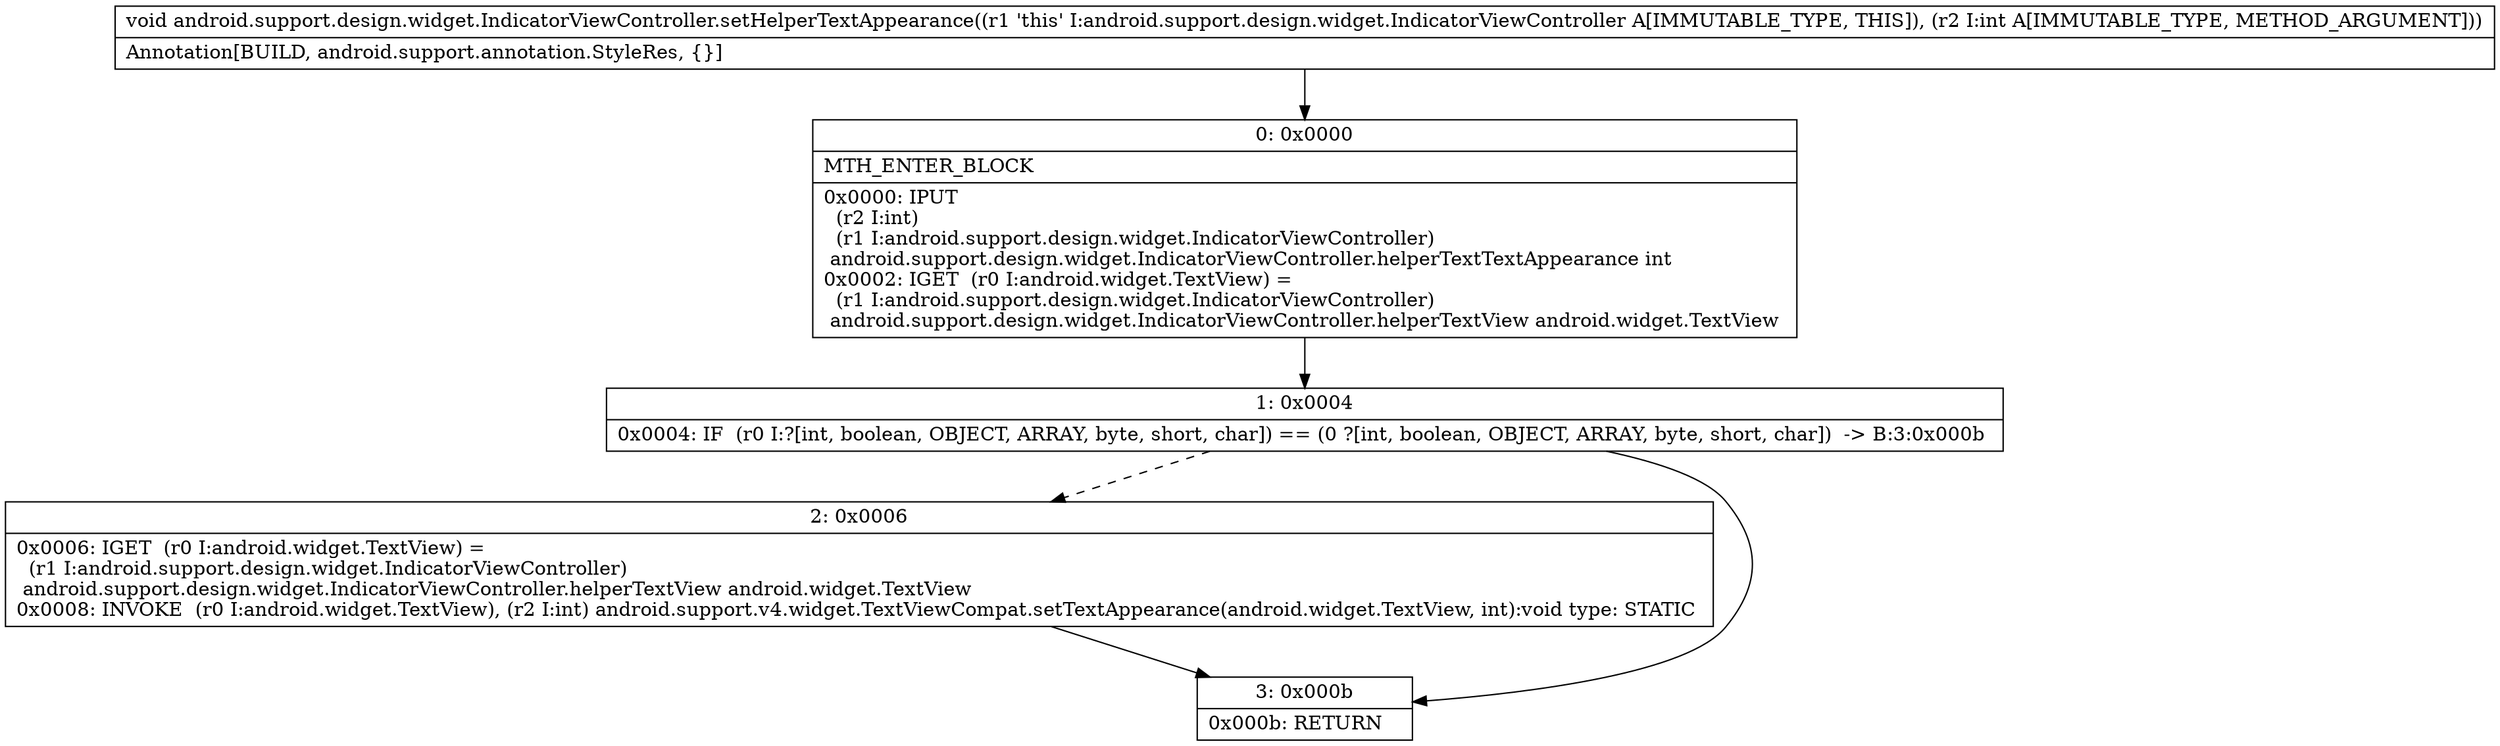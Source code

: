 digraph "CFG forandroid.support.design.widget.IndicatorViewController.setHelperTextAppearance(I)V" {
Node_0 [shape=record,label="{0\:\ 0x0000|MTH_ENTER_BLOCK\l|0x0000: IPUT  \l  (r2 I:int)\l  (r1 I:android.support.design.widget.IndicatorViewController)\l android.support.design.widget.IndicatorViewController.helperTextTextAppearance int \l0x0002: IGET  (r0 I:android.widget.TextView) = \l  (r1 I:android.support.design.widget.IndicatorViewController)\l android.support.design.widget.IndicatorViewController.helperTextView android.widget.TextView \l}"];
Node_1 [shape=record,label="{1\:\ 0x0004|0x0004: IF  (r0 I:?[int, boolean, OBJECT, ARRAY, byte, short, char]) == (0 ?[int, boolean, OBJECT, ARRAY, byte, short, char])  \-\> B:3:0x000b \l}"];
Node_2 [shape=record,label="{2\:\ 0x0006|0x0006: IGET  (r0 I:android.widget.TextView) = \l  (r1 I:android.support.design.widget.IndicatorViewController)\l android.support.design.widget.IndicatorViewController.helperTextView android.widget.TextView \l0x0008: INVOKE  (r0 I:android.widget.TextView), (r2 I:int) android.support.v4.widget.TextViewCompat.setTextAppearance(android.widget.TextView, int):void type: STATIC \l}"];
Node_3 [shape=record,label="{3\:\ 0x000b|0x000b: RETURN   \l}"];
MethodNode[shape=record,label="{void android.support.design.widget.IndicatorViewController.setHelperTextAppearance((r1 'this' I:android.support.design.widget.IndicatorViewController A[IMMUTABLE_TYPE, THIS]), (r2 I:int A[IMMUTABLE_TYPE, METHOD_ARGUMENT]))  | Annotation[BUILD, android.support.annotation.StyleRes, \{\}]\l}"];
MethodNode -> Node_0;
Node_0 -> Node_1;
Node_1 -> Node_2[style=dashed];
Node_1 -> Node_3;
Node_2 -> Node_3;
}

